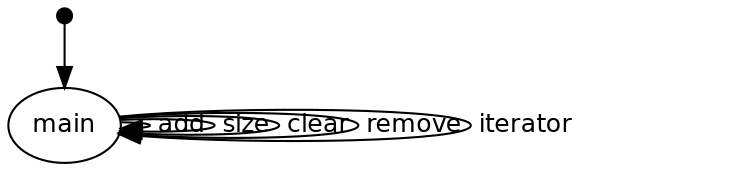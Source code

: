 digraph model {
  graph [ rankdir = "TB", ranksep="0.4", nodesep="0.2" ];
  node [ fontname = "Helvetica", fontsize="12.0", margin="0.07" ];
  edge [ fontname = "Helvetica", fontsize="12.0", margin="0.05" ];
  "" [ shape = "point", height="0.1" ];
  "" -> main
  main	-> main [ label = " add " ];
  main	-> main [ label = " size " ];
  main	-> main [ label = " clear " ];
  main	-> main [ label = " remove " ];
  main	-> main [ label = " iterator " ];
}
